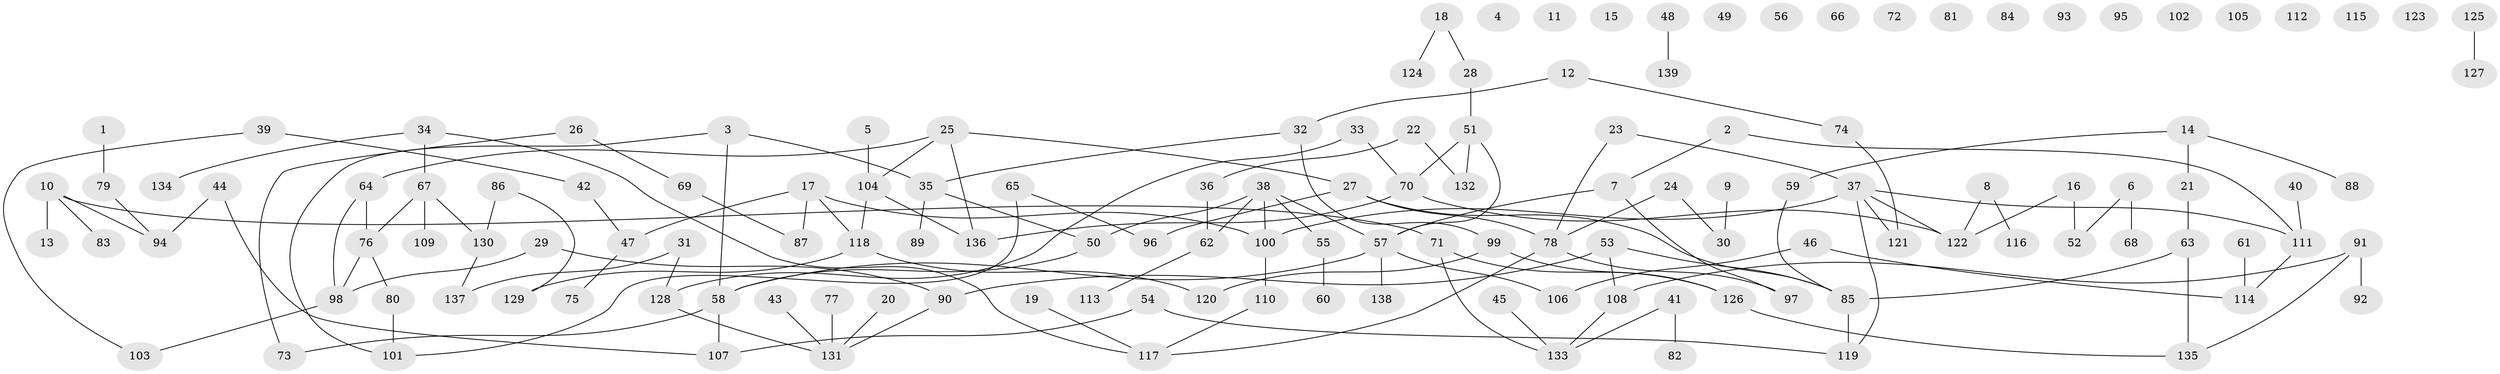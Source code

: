 // Generated by graph-tools (version 1.1) at 2025/39/03/09/25 04:39:04]
// undirected, 139 vertices, 150 edges
graph export_dot {
graph [start="1"]
  node [color=gray90,style=filled];
  1;
  2;
  3;
  4;
  5;
  6;
  7;
  8;
  9;
  10;
  11;
  12;
  13;
  14;
  15;
  16;
  17;
  18;
  19;
  20;
  21;
  22;
  23;
  24;
  25;
  26;
  27;
  28;
  29;
  30;
  31;
  32;
  33;
  34;
  35;
  36;
  37;
  38;
  39;
  40;
  41;
  42;
  43;
  44;
  45;
  46;
  47;
  48;
  49;
  50;
  51;
  52;
  53;
  54;
  55;
  56;
  57;
  58;
  59;
  60;
  61;
  62;
  63;
  64;
  65;
  66;
  67;
  68;
  69;
  70;
  71;
  72;
  73;
  74;
  75;
  76;
  77;
  78;
  79;
  80;
  81;
  82;
  83;
  84;
  85;
  86;
  87;
  88;
  89;
  90;
  91;
  92;
  93;
  94;
  95;
  96;
  97;
  98;
  99;
  100;
  101;
  102;
  103;
  104;
  105;
  106;
  107;
  108;
  109;
  110;
  111;
  112;
  113;
  114;
  115;
  116;
  117;
  118;
  119;
  120;
  121;
  122;
  123;
  124;
  125;
  126;
  127;
  128;
  129;
  130;
  131;
  132;
  133;
  134;
  135;
  136;
  137;
  138;
  139;
  1 -- 79;
  2 -- 7;
  2 -- 111;
  3 -- 35;
  3 -- 58;
  3 -- 101;
  5 -- 104;
  6 -- 52;
  6 -- 68;
  7 -- 57;
  7 -- 97;
  8 -- 116;
  8 -- 122;
  9 -- 30;
  10 -- 13;
  10 -- 71;
  10 -- 83;
  10 -- 94;
  12 -- 32;
  12 -- 74;
  14 -- 21;
  14 -- 59;
  14 -- 88;
  16 -- 52;
  16 -- 122;
  17 -- 47;
  17 -- 87;
  17 -- 100;
  17 -- 118;
  18 -- 28;
  18 -- 124;
  19 -- 117;
  20 -- 131;
  21 -- 63;
  22 -- 36;
  22 -- 132;
  23 -- 37;
  23 -- 78;
  24 -- 30;
  24 -- 78;
  25 -- 27;
  25 -- 64;
  25 -- 104;
  25 -- 136;
  26 -- 69;
  26 -- 73;
  27 -- 78;
  27 -- 85;
  27 -- 96;
  28 -- 51;
  29 -- 90;
  29 -- 98;
  31 -- 128;
  31 -- 137;
  32 -- 35;
  32 -- 99;
  33 -- 70;
  33 -- 128;
  34 -- 67;
  34 -- 117;
  34 -- 134;
  35 -- 50;
  35 -- 89;
  36 -- 62;
  37 -- 100;
  37 -- 111;
  37 -- 119;
  37 -- 121;
  37 -- 122;
  38 -- 50;
  38 -- 55;
  38 -- 57;
  38 -- 62;
  38 -- 100;
  39 -- 42;
  39 -- 103;
  40 -- 111;
  41 -- 82;
  41 -- 133;
  42 -- 47;
  43 -- 131;
  44 -- 94;
  44 -- 107;
  45 -- 133;
  46 -- 106;
  46 -- 114;
  47 -- 75;
  48 -- 139;
  50 -- 58;
  51 -- 57;
  51 -- 70;
  51 -- 132;
  53 -- 85;
  53 -- 90;
  53 -- 108;
  54 -- 107;
  54 -- 119;
  55 -- 60;
  57 -- 58;
  57 -- 106;
  57 -- 138;
  58 -- 73;
  58 -- 107;
  59 -- 85;
  61 -- 114;
  62 -- 113;
  63 -- 85;
  63 -- 135;
  64 -- 76;
  64 -- 98;
  65 -- 96;
  65 -- 101;
  67 -- 76;
  67 -- 109;
  67 -- 130;
  69 -- 87;
  70 -- 122;
  70 -- 136;
  71 -- 126;
  71 -- 133;
  74 -- 121;
  76 -- 80;
  76 -- 98;
  77 -- 131;
  78 -- 97;
  78 -- 117;
  79 -- 94;
  80 -- 101;
  85 -- 119;
  86 -- 129;
  86 -- 130;
  90 -- 131;
  91 -- 92;
  91 -- 108;
  91 -- 135;
  98 -- 103;
  99 -- 120;
  99 -- 126;
  100 -- 110;
  104 -- 118;
  104 -- 136;
  108 -- 133;
  110 -- 117;
  111 -- 114;
  118 -- 120;
  118 -- 129;
  125 -- 127;
  126 -- 135;
  128 -- 131;
  130 -- 137;
}
